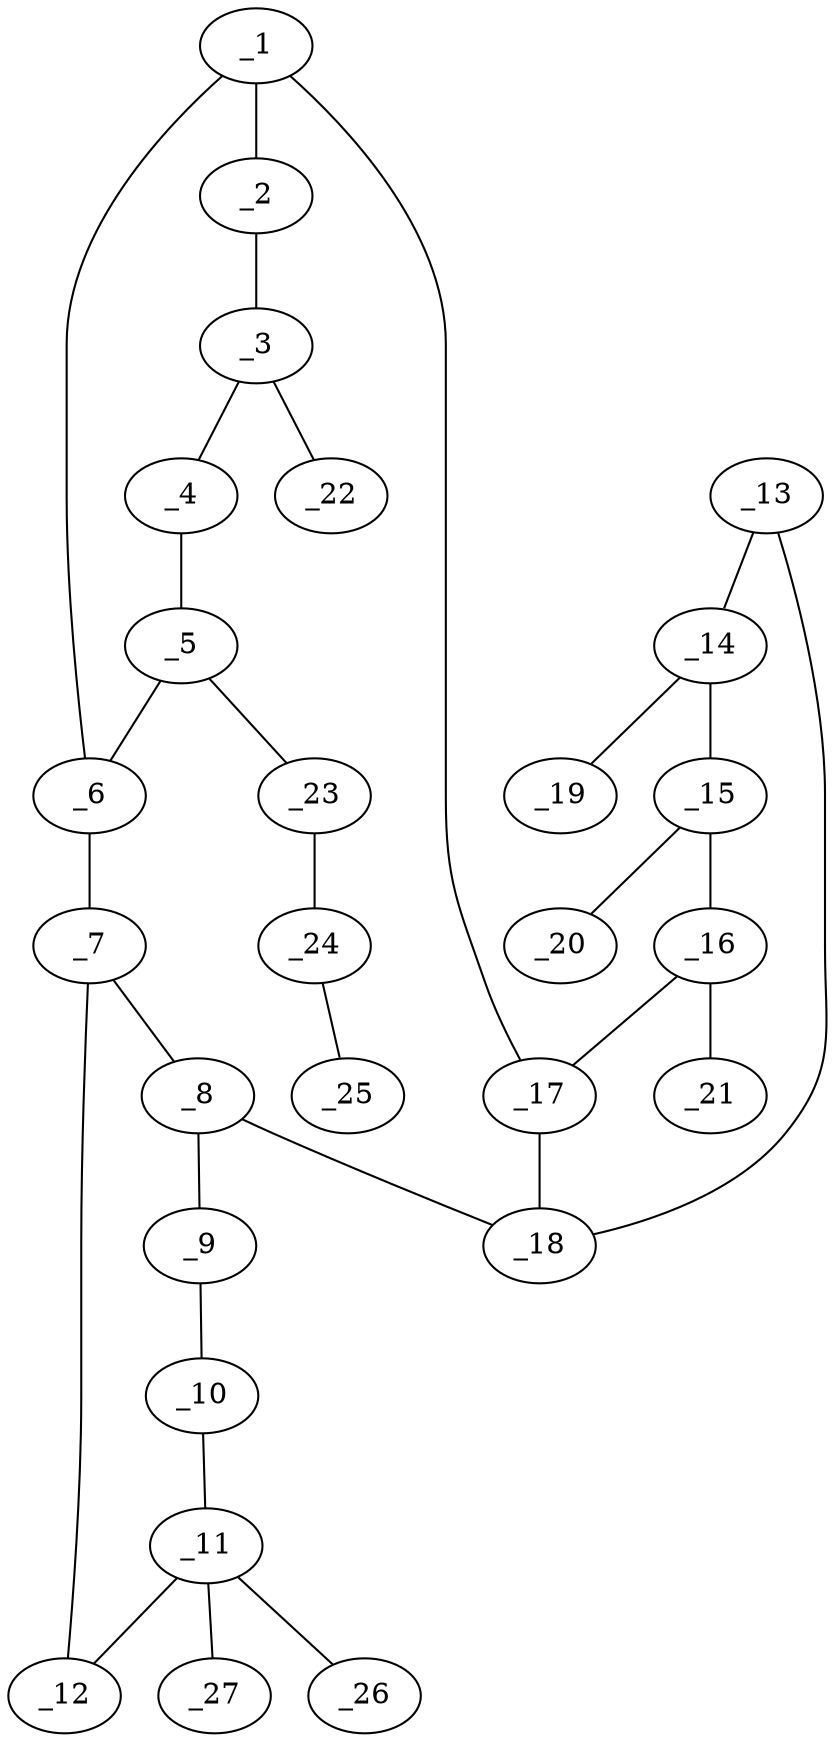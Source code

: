 graph molid670365 {
	_1	 [charge=0,
		chem=1,
		symbol="C  ",
		x="5.5",
		y="-1.366"];
	_2	 [charge=0,
		chem=2,
		symbol="O  ",
		x=5,
		y="-2.232"];
	_1 -- _2	 [valence=1];
	_6	 [charge=0,
		chem=1,
		symbol="C  ",
		x=5,
		y="-0.5"];
	_1 -- _6	 [valence=1];
	_17	 [charge=0,
		chem=1,
		symbol="C  ",
		x="6.5",
		y="-1.366"];
	_1 -- _17	 [valence=2];
	_3	 [charge=0,
		chem=1,
		symbol="C  ",
		x=4,
		y="-2.232"];
	_2 -- _3	 [valence=1];
	_4	 [charge=0,
		chem=1,
		symbol="C  ",
		x="3.5",
		y="-1.366"];
	_3 -- _4	 [valence=1];
	_22	 [charge=0,
		chem=2,
		symbol="O  ",
		x="3.5",
		y="-3.0981"];
	_3 -- _22	 [valence=2];
	_5	 [charge=0,
		chem=1,
		symbol="C  ",
		x=4,
		y="-0.5"];
	_4 -- _5	 [valence=2];
	_5 -- _6	 [valence=1];
	_23	 [charge=0,
		chem=1,
		symbol="C  ",
		x="3.5",
		y="0.366"];
	_5 -- _23	 [valence=1];
	_7	 [charge=0,
		chem=1,
		symbol="C  ",
		x="5.5",
		y="0.366"];
	_6 -- _7	 [valence=2];
	_8	 [charge=0,
		chem=1,
		symbol="C  ",
		x="6.5",
		y="0.366"];
	_7 -- _8	 [valence=1];
	_12	 [charge=0,
		chem=2,
		symbol="O  ",
		x=5,
		y="1.2321"];
	_7 -- _12	 [valence=1];
	_9	 [charge=0,
		chem=1,
		symbol="C  ",
		x=7,
		y="1.2321"];
	_8 -- _9	 [valence=1];
	_18	 [charge=0,
		chem=1,
		symbol="C  ",
		x=7,
		y="-0.5"];
	_8 -- _18	 [valence=2];
	_10	 [charge=0,
		chem=1,
		symbol="C  ",
		x="6.5",
		y="2.0981"];
	_9 -- _10	 [valence=2];
	_11	 [charge=0,
		chem=1,
		symbol="C  ",
		x="5.5",
		y="2.0981"];
	_10 -- _11	 [valence=1];
	_11 -- _12	 [valence=1];
	_26	 [charge=0,
		chem=1,
		symbol="C  ",
		x="5.5",
		y="3.0981"];
	_11 -- _26	 [valence=1];
	_27	 [charge=0,
		chem=1,
		symbol="C  ",
		x="4.634",
		y="2.5981"];
	_11 -- _27	 [valence=1];
	_13	 [charge=0,
		chem=2,
		symbol="O  ",
		x=8,
		y="-0.5"];
	_14	 [charge=0,
		chem=1,
		symbol="C  ",
		x="8.5",
		y="-1.366"];
	_13 -- _14	 [valence=1];
	_13 -- _18	 [valence=1];
	_15	 [charge=0,
		chem=1,
		symbol="C  ",
		x=8,
		y="-2.2321"];
	_14 -- _15	 [valence=1];
	_19	 [charge=0,
		chem=1,
		symbol="C  ",
		x="9.5",
		y="-1.366"];
	_14 -- _19	 [valence=1];
	_16	 [charge=0,
		chem=1,
		symbol="C  ",
		x=7,
		y="-2.2321"];
	_15 -- _16	 [valence=1];
	_20	 [charge=0,
		chem=1,
		symbol="C  ",
		x="8.5",
		y="-3.0981"];
	_15 -- _20	 [valence=1];
	_16 -- _17	 [valence=1];
	_21	 [charge=0,
		chem=2,
		symbol="O  ",
		x="6.5",
		y="-3.0981"];
	_16 -- _21	 [valence=2];
	_17 -- _18	 [valence=1];
	_24	 [charge=0,
		chem=1,
		symbol="C  ",
		x="2.5",
		y="0.366"];
	_23 -- _24	 [valence=1];
	_25	 [charge=0,
		chem=1,
		symbol="C  ",
		x=2,
		y="1.2321"];
	_24 -- _25	 [valence=1];
}
